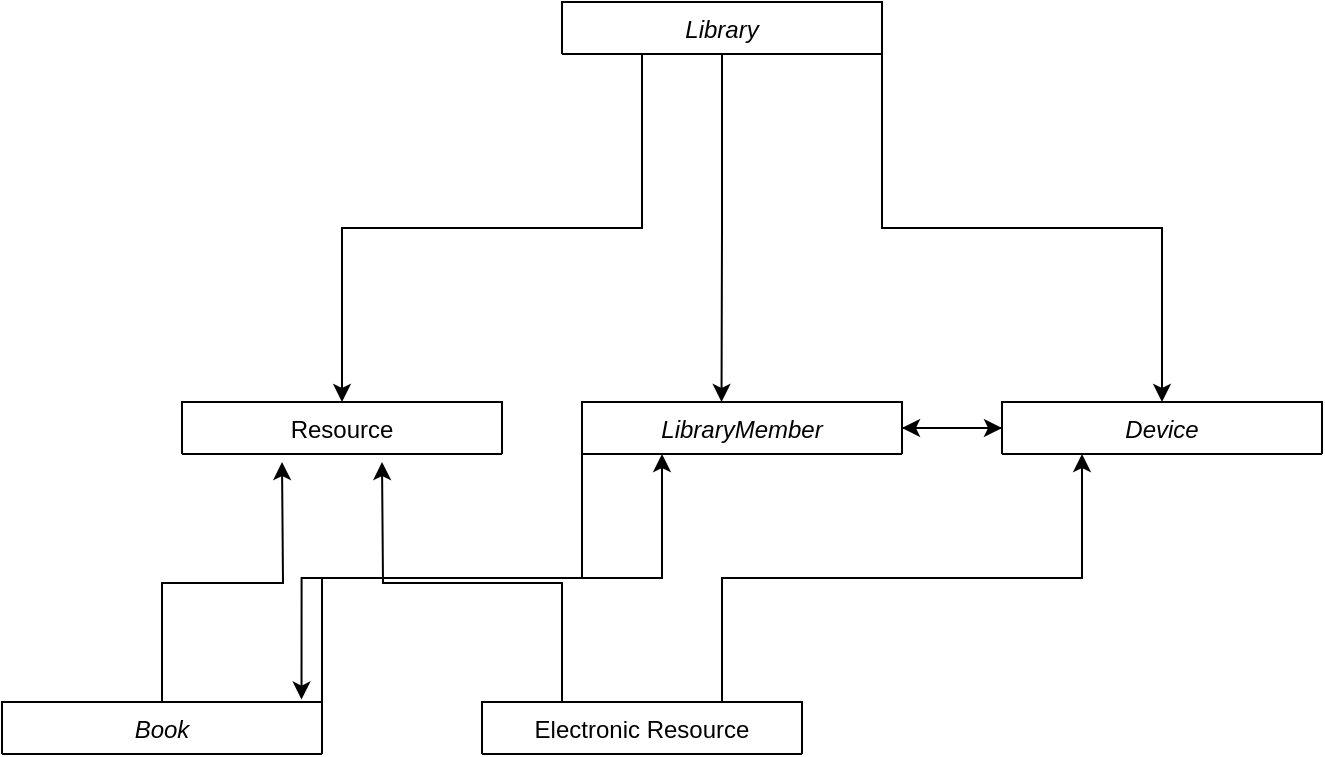 <mxfile version="13.10.8" type="device"><diagram id="C5RBs43oDa-KdzZeNtuy" name="Page-1"><mxGraphModel dx="1210" dy="647" grid="1" gridSize="10" guides="1" tooltips="1" connect="1" arrows="1" fold="1" page="1" pageScale="1" pageWidth="827" pageHeight="1169" math="0" shadow="0"><root><mxCell id="WIyWlLk6GJQsqaUBKTNV-0"/><mxCell id="WIyWlLk6GJQsqaUBKTNV-1" parent="WIyWlLk6GJQsqaUBKTNV-0"/><mxCell id="izX6MfcfIZ7GlLmY3jrv-9" style="edgeStyle=orthogonalEdgeStyle;rounded=0;orthogonalLoop=1;jettySize=auto;html=1;exitX=0.5;exitY=0;exitDx=0;exitDy=0;" edge="1" parent="WIyWlLk6GJQsqaUBKTNV-1" source="zkfFHV4jXpPFQw0GAbJ--0"><mxGeometry relative="1" as="geometry"><mxPoint x="200" y="260" as="targetPoint"/></mxGeometry></mxCell><mxCell id="izX6MfcfIZ7GlLmY3jrv-13" style="edgeStyle=orthogonalEdgeStyle;rounded=0;orthogonalLoop=1;jettySize=auto;html=1;exitX=1;exitY=0;exitDx=0;exitDy=0;entryX=0.25;entryY=1;entryDx=0;entryDy=0;" edge="1" parent="WIyWlLk6GJQsqaUBKTNV-1" source="zkfFHV4jXpPFQw0GAbJ--0" target="wI46VHs9-UAZm2k0w1MR-47"><mxGeometry relative="1" as="geometry"/></mxCell><mxCell id="zkfFHV4jXpPFQw0GAbJ--0" value="Book" style="swimlane;fontStyle=2;align=center;verticalAlign=top;childLayout=stackLayout;horizontal=1;startSize=26;horizontalStack=0;resizeParent=1;resizeLast=0;collapsible=1;marginBottom=0;rounded=0;shadow=0;strokeWidth=1;" parent="WIyWlLk6GJQsqaUBKTNV-1" vertex="1" collapsed="1"><mxGeometry x="60" y="380" width="160" height="26" as="geometry"><mxRectangle x="130" y="30" width="220" height="336" as="alternateBounds"/></mxGeometry></mxCell><mxCell id="zkfFHV4jXpPFQw0GAbJ--1" value="isbn: String [1]" style="text;align=left;verticalAlign=top;spacingLeft=4;spacingRight=4;overflow=hidden;rotatable=0;points=[[0,0.5],[1,0.5]];portConstraint=eastwest;" parent="zkfFHV4jXpPFQw0GAbJ--0" vertex="1"><mxGeometry y="26" width="160" height="26" as="geometry"/></mxCell><mxCell id="zkfFHV4jXpPFQw0GAbJ--2" value="damages: String [0..]" style="text;align=left;verticalAlign=top;spacingLeft=4;spacingRight=4;overflow=hidden;rotatable=0;points=[[0,0.5],[1,0.5]];portConstraint=eastwest;rounded=0;shadow=0;html=0;" parent="zkfFHV4jXpPFQw0GAbJ--0" vertex="1"><mxGeometry y="52" width="160" height="26" as="geometry"/></mxCell><mxCell id="zkfFHV4jXpPFQw0GAbJ--3" value="member: LibraryMember [0..1]" style="text;align=left;verticalAlign=top;spacingLeft=4;spacingRight=4;overflow=hidden;rotatable=0;points=[[0,0.5],[1,0.5]];portConstraint=eastwest;rounded=0;shadow=0;html=0;" parent="zkfFHV4jXpPFQw0GAbJ--0" vertex="1"><mxGeometry y="78" width="160" height="26" as="geometry"/></mxCell><mxCell id="zkfFHV4jXpPFQw0GAbJ--4" value="" style="line;html=1;strokeWidth=1;align=left;verticalAlign=middle;spacingTop=-1;spacingLeft=3;spacingRight=3;rotatable=0;labelPosition=right;points=[];portConstraint=eastwest;" parent="zkfFHV4jXpPFQw0GAbJ--0" vertex="1"><mxGeometry y="104" width="160" height="8" as="geometry"/></mxCell><mxCell id="zkfFHV4jXpPFQw0GAbJ--5" value="getIsbn(): String" style="text;align=left;verticalAlign=top;spacingLeft=4;spacingRight=4;overflow=hidden;rotatable=0;points=[[0,0.5],[1,0.5]];portConstraint=eastwest;" parent="zkfFHV4jXpPFQw0GAbJ--0" vertex="1"><mxGeometry y="112" width="160" height="28" as="geometry"/></mxCell><mxCell id="wI46VHs9-UAZm2k0w1MR-7" value="getDamages(): String" style="text;align=left;verticalAlign=top;spacingLeft=4;spacingRight=4;overflow=hidden;rotatable=0;points=[[0,0.5],[1,0.5]];portConstraint=eastwest;" parent="zkfFHV4jXpPFQw0GAbJ--0" vertex="1"><mxGeometry y="140" width="160" height="28" as="geometry"/></mxCell><mxCell id="wI46VHs9-UAZm2k0w1MR-8" value="getMember(): LibraryMember" style="text;align=left;verticalAlign=top;spacingLeft=4;spacingRight=4;overflow=hidden;rotatable=0;points=[[0,0.5],[1,0.5]];portConstraint=eastwest;" parent="zkfFHV4jXpPFQw0GAbJ--0" vertex="1"><mxGeometry y="168" width="160" height="28" as="geometry"/></mxCell><mxCell id="wI46VHs9-UAZm2k0w1MR-9" value="setIsbn(ISBN: String)" style="text;align=left;verticalAlign=top;spacingLeft=4;spacingRight=4;overflow=hidden;rotatable=0;points=[[0,0.5],[1,0.5]];portConstraint=eastwest;" parent="zkfFHV4jXpPFQw0GAbJ--0" vertex="1"><mxGeometry y="196" width="160" height="28" as="geometry"/></mxCell><mxCell id="wI46VHs9-UAZm2k0w1MR-10" value="setNewDamages(newDamages: String)" style="text;align=left;verticalAlign=top;spacingLeft=4;spacingRight=4;overflow=hidden;rotatable=0;points=[[0,0.5],[1,0.5]];portConstraint=eastwest;" parent="zkfFHV4jXpPFQw0GAbJ--0" vertex="1"><mxGeometry y="224" width="160" height="28" as="geometry"/></mxCell><mxCell id="wI46VHs9-UAZm2k0w1MR-11" value="setMember(_member: LibraryMember)" style="text;align=left;verticalAlign=top;spacingLeft=4;spacingRight=4;overflow=hidden;rotatable=0;points=[[0,0.5],[1,0.5]];portConstraint=eastwest;" parent="zkfFHV4jXpPFQw0GAbJ--0" vertex="1"><mxGeometry y="252" width="160" height="28" as="geometry"/></mxCell><mxCell id="wI46VHs9-UAZm2k0w1MR-12" value="checkAvailability(): boolean" style="text;align=left;verticalAlign=top;spacingLeft=4;spacingRight=4;overflow=hidden;rotatable=0;points=[[0,0.5],[1,0.5]];portConstraint=eastwest;" parent="zkfFHV4jXpPFQw0GAbJ--0" vertex="1"><mxGeometry y="280" width="160" height="28" as="geometry"/></mxCell><mxCell id="wI46VHs9-UAZm2k0w1MR-13" value="printResourceInfo(): String" style="text;align=left;verticalAlign=top;spacingLeft=4;spacingRight=4;overflow=hidden;rotatable=0;points=[[0,0.5],[1,0.5]];portConstraint=eastwest;" parent="zkfFHV4jXpPFQw0GAbJ--0" vertex="1"><mxGeometry y="308" width="160" height="28" as="geometry"/></mxCell><mxCell id="izX6MfcfIZ7GlLmY3jrv-4" style="edgeStyle=orthogonalEdgeStyle;rounded=0;orthogonalLoop=1;jettySize=auto;html=1;exitX=0.25;exitY=0;exitDx=0;exitDy=0;" edge="1" parent="WIyWlLk6GJQsqaUBKTNV-1" source="zkfFHV4jXpPFQw0GAbJ--17"><mxGeometry relative="1" as="geometry"><mxPoint x="250" y="260" as="targetPoint"/></mxGeometry></mxCell><mxCell id="izX6MfcfIZ7GlLmY3jrv-10" style="edgeStyle=orthogonalEdgeStyle;rounded=0;orthogonalLoop=1;jettySize=auto;html=1;exitX=0.75;exitY=0;exitDx=0;exitDy=0;entryX=0.25;entryY=1;entryDx=0;entryDy=0;" edge="1" parent="WIyWlLk6GJQsqaUBKTNV-1" source="zkfFHV4jXpPFQw0GAbJ--17" target="wI46VHs9-UAZm2k0w1MR-33"><mxGeometry relative="1" as="geometry"/></mxCell><mxCell id="zkfFHV4jXpPFQw0GAbJ--17" value="Electronic Resource" style="swimlane;fontStyle=0;align=center;verticalAlign=top;childLayout=stackLayout;horizontal=1;startSize=26;horizontalStack=0;resizeParent=1;resizeLast=0;collapsible=1;marginBottom=0;rounded=0;shadow=0;strokeWidth=1;" parent="WIyWlLk6GJQsqaUBKTNV-1" vertex="1" collapsed="1"><mxGeometry x="300" y="380" width="160" height="26" as="geometry"><mxRectangle x="300" y="380" width="200" height="170" as="alternateBounds"/></mxGeometry></mxCell><mxCell id="zkfFHV4jXpPFQw0GAbJ--18" value="device: ArrayList&lt;Device&gt;" style="text;align=left;verticalAlign=top;spacingLeft=4;spacingRight=4;overflow=hidden;rotatable=0;points=[[0,0.5],[1,0.5]];portConstraint=eastwest;" parent="zkfFHV4jXpPFQw0GAbJ--17" vertex="1"><mxGeometry y="26" width="160" height="26" as="geometry"/></mxCell><mxCell id="zkfFHV4jXpPFQw0GAbJ--23" value="" style="line;html=1;strokeWidth=1;align=left;verticalAlign=middle;spacingTop=-1;spacingLeft=3;spacingRight=3;rotatable=0;labelPosition=right;points=[];portConstraint=eastwest;" parent="zkfFHV4jXpPFQw0GAbJ--17" vertex="1"><mxGeometry y="52" width="160" height="8" as="geometry"/></mxCell><mxCell id="zkfFHV4jXpPFQw0GAbJ--24" value="addDevice(_device: Device)" style="text;align=left;verticalAlign=top;spacingLeft=4;spacingRight=4;overflow=hidden;rotatable=0;points=[[0,0.5],[1,0.5]];portConstraint=eastwest;" parent="zkfFHV4jXpPFQw0GAbJ--17" vertex="1"><mxGeometry y="60" width="160" height="26" as="geometry"/></mxCell><mxCell id="zkfFHV4jXpPFQw0GAbJ--25" value="removeDevice(_device: Device)" style="text;align=left;verticalAlign=top;spacingLeft=4;spacingRight=4;overflow=hidden;rotatable=0;points=[[0,0.5],[1,0.5]];portConstraint=eastwest;" parent="zkfFHV4jXpPFQw0GAbJ--17" vertex="1"><mxGeometry y="86" width="160" height="26" as="geometry"/></mxCell><mxCell id="wI46VHs9-UAZm2k0w1MR-14" value="deviceListSize(): int" style="text;align=left;verticalAlign=top;spacingLeft=4;spacingRight=4;overflow=hidden;rotatable=0;points=[[0,0.5],[1,0.5]];portConstraint=eastwest;" parent="zkfFHV4jXpPFQw0GAbJ--17" vertex="1"><mxGeometry y="112" width="160" height="26" as="geometry"/></mxCell><mxCell id="wI46VHs9-UAZm2k0w1MR-15" value="printResourceInfo(): String" style="text;align=left;verticalAlign=top;spacingLeft=4;spacingRight=4;overflow=hidden;rotatable=0;points=[[0,0.5],[1,0.5]];portConstraint=eastwest;" parent="zkfFHV4jXpPFQw0GAbJ--17" vertex="1"><mxGeometry y="138" width="160" height="26" as="geometry"/></mxCell><mxCell id="izX6MfcfIZ7GlLmY3jrv-12" style="edgeStyle=orthogonalEdgeStyle;rounded=0;orthogonalLoop=1;jettySize=auto;html=1;entryX=1;entryY=0.5;entryDx=0;entryDy=0;" edge="1" parent="WIyWlLk6GJQsqaUBKTNV-1" source="wI46VHs9-UAZm2k0w1MR-33" target="wI46VHs9-UAZm2k0w1MR-47"><mxGeometry relative="1" as="geometry"/></mxCell><mxCell id="wI46VHs9-UAZm2k0w1MR-33" value="Device" style="swimlane;fontStyle=2;align=center;verticalAlign=top;childLayout=stackLayout;horizontal=1;startSize=26;horizontalStack=0;resizeParent=1;resizeLast=0;collapsible=1;marginBottom=0;rounded=0;shadow=0;strokeWidth=1;" parent="WIyWlLk6GJQsqaUBKTNV-1" vertex="1" collapsed="1"><mxGeometry x="560" y="230" width="160" height="26" as="geometry"><mxRectangle x="390" y="230" width="220" height="362" as="alternateBounds"/></mxGeometry></mxCell><mxCell id="wI46VHs9-UAZm2k0w1MR-34" value="location: String [1]" style="text;align=left;verticalAlign=top;spacingLeft=4;spacingRight=4;overflow=hidden;rotatable=0;points=[[0,0.5],[1,0.5]];portConstraint=eastwest;" parent="wI46VHs9-UAZm2k0w1MR-33" vertex="1"><mxGeometry y="26" width="160" height="26" as="geometry"/></mxCell><mxCell id="wI46VHs9-UAZm2k0w1MR-35" value="deviceType: String [1]" style="text;align=left;verticalAlign=top;spacingLeft=4;spacingRight=4;overflow=hidden;rotatable=0;points=[[0,0.5],[1,0.5]];portConstraint=eastwest;rounded=0;shadow=0;html=0;" parent="wI46VHs9-UAZm2k0w1MR-33" vertex="1"><mxGeometry y="52" width="160" height="26" as="geometry"/></mxCell><mxCell id="wI46VHs9-UAZm2k0w1MR-46" value="availability: boolean = true" style="text;align=left;verticalAlign=top;spacingLeft=4;spacingRight=4;overflow=hidden;rotatable=0;points=[[0,0.5],[1,0.5]];portConstraint=eastwest;rounded=0;shadow=0;html=0;" parent="wI46VHs9-UAZm2k0w1MR-33" vertex="1"><mxGeometry y="78" width="160" height="26" as="geometry"/></mxCell><mxCell id="wI46VHs9-UAZm2k0w1MR-36" value="member: LibraryMember [0..1]" style="text;align=left;verticalAlign=top;spacingLeft=4;spacingRight=4;overflow=hidden;rotatable=0;points=[[0,0.5],[1,0.5]];portConstraint=eastwest;rounded=0;shadow=0;html=0;" parent="wI46VHs9-UAZm2k0w1MR-33" vertex="1"><mxGeometry y="104" width="160" height="26" as="geometry"/></mxCell><mxCell id="wI46VHs9-UAZm2k0w1MR-37" value="" style="line;html=1;strokeWidth=1;align=left;verticalAlign=middle;spacingTop=-1;spacingLeft=3;spacingRight=3;rotatable=0;labelPosition=right;points=[];portConstraint=eastwest;" parent="wI46VHs9-UAZm2k0w1MR-33" vertex="1"><mxGeometry y="130" width="160" height="8" as="geometry"/></mxCell><mxCell id="wI46VHs9-UAZm2k0w1MR-38" value="getlocation(): String" style="text;align=left;verticalAlign=top;spacingLeft=4;spacingRight=4;overflow=hidden;rotatable=0;points=[[0,0.5],[1,0.5]];portConstraint=eastwest;" parent="wI46VHs9-UAZm2k0w1MR-33" vertex="1"><mxGeometry y="138" width="160" height="28" as="geometry"/></mxCell><mxCell id="wI46VHs9-UAZm2k0w1MR-39" value="getDeviceType(): String" style="text;align=left;verticalAlign=top;spacingLeft=4;spacingRight=4;overflow=hidden;rotatable=0;points=[[0,0.5],[1,0.5]];portConstraint=eastwest;" parent="wI46VHs9-UAZm2k0w1MR-33" vertex="1"><mxGeometry y="166" width="160" height="28" as="geometry"/></mxCell><mxCell id="wI46VHs9-UAZm2k0w1MR-41" value="checkavailability(): boolean" style="text;align=left;verticalAlign=top;spacingLeft=4;spacingRight=4;overflow=hidden;rotatable=0;points=[[0,0.5],[1,0.5]];portConstraint=eastwest;" parent="wI46VHs9-UAZm2k0w1MR-33" vertex="1"><mxGeometry y="194" width="160" height="28" as="geometry"/></mxCell><mxCell id="wI46VHs9-UAZm2k0w1MR-40" value="getMember(): LibraryMember" style="text;align=left;verticalAlign=top;spacingLeft=4;spacingRight=4;overflow=hidden;rotatable=0;points=[[0,0.5],[1,0.5]];portConstraint=eastwest;" parent="wI46VHs9-UAZm2k0w1MR-33" vertex="1"><mxGeometry y="222" width="160" height="28" as="geometry"/></mxCell><mxCell id="wI46VHs9-UAZm2k0w1MR-42" value="setLocation(location: String)" style="text;align=left;verticalAlign=top;spacingLeft=4;spacingRight=4;overflow=hidden;rotatable=0;points=[[0,0.5],[1,0.5]];portConstraint=eastwest;" parent="wI46VHs9-UAZm2k0w1MR-33" vertex="1"><mxGeometry y="250" width="160" height="28" as="geometry"/></mxCell><mxCell id="wI46VHs9-UAZm2k0w1MR-44" value="setDeviceType(deviceType: String)" style="text;align=left;verticalAlign=top;spacingLeft=4;spacingRight=4;overflow=hidden;rotatable=0;points=[[0,0.5],[1,0.5]];portConstraint=eastwest;" parent="wI46VHs9-UAZm2k0w1MR-33" vertex="1"><mxGeometry y="278" width="160" height="28" as="geometry"/></mxCell><mxCell id="wI46VHs9-UAZm2k0w1MR-43" value="setMember(_member: LibraryMember)" style="text;align=left;verticalAlign=top;spacingLeft=4;spacingRight=4;overflow=hidden;rotatable=0;points=[[0,0.5],[1,0.5]];portConstraint=eastwest;" parent="wI46VHs9-UAZm2k0w1MR-33" vertex="1"><mxGeometry y="306" width="160" height="28" as="geometry"/></mxCell><mxCell id="wI46VHs9-UAZm2k0w1MR-45" value="printDeviceInfo(): String" style="text;align=left;verticalAlign=top;spacingLeft=4;spacingRight=4;overflow=hidden;rotatable=0;points=[[0,0.5],[1,0.5]];portConstraint=eastwest;" parent="wI46VHs9-UAZm2k0w1MR-33" vertex="1"><mxGeometry y="334" width="160" height="28" as="geometry"/></mxCell><mxCell id="izX6MfcfIZ7GlLmY3jrv-11" style="edgeStyle=orthogonalEdgeStyle;rounded=0;orthogonalLoop=1;jettySize=auto;html=1;exitX=1;exitY=0.5;exitDx=0;exitDy=0;entryX=0;entryY=0.5;entryDx=0;entryDy=0;" edge="1" parent="WIyWlLk6GJQsqaUBKTNV-1" source="wI46VHs9-UAZm2k0w1MR-47" target="wI46VHs9-UAZm2k0w1MR-33"><mxGeometry relative="1" as="geometry"/></mxCell><mxCell id="izX6MfcfIZ7GlLmY3jrv-14" style="edgeStyle=orthogonalEdgeStyle;rounded=0;orthogonalLoop=1;jettySize=auto;html=1;exitX=0;exitY=1;exitDx=0;exitDy=0;entryX=0.936;entryY=-0.048;entryDx=0;entryDy=0;entryPerimeter=0;" edge="1" parent="WIyWlLk6GJQsqaUBKTNV-1" source="wI46VHs9-UAZm2k0w1MR-47" target="zkfFHV4jXpPFQw0GAbJ--0"><mxGeometry relative="1" as="geometry"/></mxCell><mxCell id="wI46VHs9-UAZm2k0w1MR-47" value="LibraryMember" style="swimlane;fontStyle=2;align=center;verticalAlign=top;childLayout=stackLayout;horizontal=1;startSize=26;horizontalStack=0;resizeParent=1;resizeLast=0;collapsible=1;marginBottom=0;rounded=0;shadow=0;strokeWidth=1;" parent="WIyWlLk6GJQsqaUBKTNV-1" vertex="1" collapsed="1"><mxGeometry x="350" y="230" width="160" height="26" as="geometry"><mxRectangle x="90" y="490" width="220" height="446" as="alternateBounds"/></mxGeometry></mxCell><mxCell id="wI46VHs9-UAZm2k0w1MR-48" value="name: String [1]" style="text;align=left;verticalAlign=top;spacingLeft=4;spacingRight=4;overflow=hidden;rotatable=0;points=[[0,0.5],[1,0.5]];portConstraint=eastwest;" parent="wI46VHs9-UAZm2k0w1MR-47" vertex="1"><mxGeometry y="26" width="160" height="26" as="geometry"/></mxCell><mxCell id="wI46VHs9-UAZm2k0w1MR-49" value="id: String [1]" style="text;align=left;verticalAlign=top;spacingLeft=4;spacingRight=4;overflow=hidden;rotatable=0;points=[[0,0.5],[1,0.5]];portConstraint=eastwest;rounded=0;shadow=0;html=0;" parent="wI46VHs9-UAZm2k0w1MR-47" vertex="1"><mxGeometry y="52" width="160" height="26" as="geometry"/></mxCell><mxCell id="wI46VHs9-UAZm2k0w1MR-50" value="borrowed: ArrayList&lt;Book&gt;" style="text;align=left;verticalAlign=top;spacingLeft=4;spacingRight=4;overflow=hidden;rotatable=0;points=[[0,0.5],[1,0.5]];portConstraint=eastwest;rounded=0;shadow=0;html=0;" parent="wI46VHs9-UAZm2k0w1MR-47" vertex="1"><mxGeometry y="78" width="160" height="26" as="geometry"/></mxCell><mxCell id="wI46VHs9-UAZm2k0w1MR-51" value="messages: String [0..]" style="text;align=left;verticalAlign=top;spacingLeft=4;spacingRight=4;overflow=hidden;rotatable=0;points=[[0,0.5],[1,0.5]];portConstraint=eastwest;rounded=0;shadow=0;html=0;" parent="wI46VHs9-UAZm2k0w1MR-47" vertex="1"><mxGeometry y="104" width="160" height="26" as="geometry"/></mxCell><mxCell id="wI46VHs9-UAZm2k0w1MR-52" value="" style="line;html=1;strokeWidth=1;align=left;verticalAlign=middle;spacingTop=-1;spacingLeft=3;spacingRight=3;rotatable=0;labelPosition=right;points=[];portConstraint=eastwest;" parent="wI46VHs9-UAZm2k0w1MR-47" vertex="1"><mxGeometry y="130" width="160" height="8" as="geometry"/></mxCell><mxCell id="wI46VHs9-UAZm2k0w1MR-53" value="getName(): String" style="text;align=left;verticalAlign=top;spacingLeft=4;spacingRight=4;overflow=hidden;rotatable=0;points=[[0,0.5],[1,0.5]];portConstraint=eastwest;" parent="wI46VHs9-UAZm2k0w1MR-47" vertex="1"><mxGeometry y="138" width="160" height="28" as="geometry"/></mxCell><mxCell id="wI46VHs9-UAZm2k0w1MR-54" value="getId(): String" style="text;align=left;verticalAlign=top;spacingLeft=4;spacingRight=4;overflow=hidden;rotatable=0;points=[[0,0.5],[1,0.5]];portConstraint=eastwest;" parent="wI46VHs9-UAZm2k0w1MR-47" vertex="1"><mxGeometry y="166" width="160" height="28" as="geometry"/></mxCell><mxCell id="wI46VHs9-UAZm2k0w1MR-55" value="getMessages(): String" style="text;align=left;verticalAlign=top;spacingLeft=4;spacingRight=4;overflow=hidden;rotatable=0;points=[[0,0.5],[1,0.5]];portConstraint=eastwest;" parent="wI46VHs9-UAZm2k0w1MR-47" vertex="1"><mxGeometry y="194" width="160" height="28" as="geometry"/></mxCell><mxCell id="wI46VHs9-UAZm2k0w1MR-56" value="setName(updatedName: String)" style="text;align=left;verticalAlign=top;spacingLeft=4;spacingRight=4;overflow=hidden;rotatable=0;points=[[0,0.5],[1,0.5]];portConstraint=eastwest;" parent="wI46VHs9-UAZm2k0w1MR-47" vertex="1"><mxGeometry y="222" width="160" height="28" as="geometry"/></mxCell><mxCell id="wI46VHs9-UAZm2k0w1MR-57" value="setId(Id: String)" style="text;align=left;verticalAlign=top;spacingLeft=4;spacingRight=4;overflow=hidden;rotatable=0;points=[[0,0.5],[1,0.5]];portConstraint=eastwest;" parent="wI46VHs9-UAZm2k0w1MR-47" vertex="1"><mxGeometry y="250" width="160" height="28" as="geometry"/></mxCell><mxCell id="wI46VHs9-UAZm2k0w1MR-58" value="printMemberDetails(): String" style="text;align=left;verticalAlign=top;spacingLeft=4;spacingRight=4;overflow=hidden;rotatable=0;points=[[0,0.5],[1,0.5]];portConstraint=eastwest;" parent="wI46VHs9-UAZm2k0w1MR-47" vertex="1"><mxGeometry y="278" width="160" height="28" as="geometry"/></mxCell><mxCell id="wI46VHs9-UAZm2k0w1MR-59" value="sendMessage(newMessage: String)" style="text;align=left;verticalAlign=top;spacingLeft=4;spacingRight=4;overflow=hidden;rotatable=0;points=[[0,0.5],[1,0.5]];portConstraint=eastwest;" parent="wI46VHs9-UAZm2k0w1MR-47" vertex="1"><mxGeometry y="306" width="160" height="28" as="geometry"/></mxCell><mxCell id="wI46VHs9-UAZm2k0w1MR-60" value="borrowBook(_book: Book)" style="text;align=left;verticalAlign=top;spacingLeft=4;spacingRight=4;overflow=hidden;rotatable=0;points=[[0,0.5],[1,0.5]];portConstraint=eastwest;" parent="wI46VHs9-UAZm2k0w1MR-47" vertex="1"><mxGeometry y="334" width="160" height="28" as="geometry"/></mxCell><mxCell id="wI46VHs9-UAZm2k0w1MR-61" value="returnBook(_book: Book)" style="text;align=left;verticalAlign=top;spacingLeft=4;spacingRight=4;overflow=hidden;rotatable=0;points=[[0,0.5],[1,0.5]];portConstraint=eastwest;" parent="wI46VHs9-UAZm2k0w1MR-47" vertex="1"><mxGeometry y="362" width="160" height="28" as="geometry"/></mxCell><mxCell id="wI46VHs9-UAZm2k0w1MR-62" value="printBookDetails(): String" style="text;align=left;verticalAlign=top;spacingLeft=4;spacingRight=4;overflow=hidden;rotatable=0;points=[[0,0.5],[1,0.5]];portConstraint=eastwest;" parent="wI46VHs9-UAZm2k0w1MR-47" vertex="1"><mxGeometry y="390" width="160" height="28" as="geometry"/></mxCell><mxCell id="wI46VHs9-UAZm2k0w1MR-63" value="noOfBooksBorrowed(): int" style="text;align=left;verticalAlign=top;spacingLeft=4;spacingRight=4;overflow=hidden;rotatable=0;points=[[0,0.5],[1,0.5]];portConstraint=eastwest;" parent="wI46VHs9-UAZm2k0w1MR-47" vertex="1"><mxGeometry y="418" width="160" height="28" as="geometry"/></mxCell><mxCell id="izX6MfcfIZ7GlLmY3jrv-0" style="edgeStyle=orthogonalEdgeStyle;rounded=0;orthogonalLoop=1;jettySize=auto;html=1;exitX=0.25;exitY=1;exitDx=0;exitDy=0;" edge="1" parent="WIyWlLk6GJQsqaUBKTNV-1" source="wI46VHs9-UAZm2k0w1MR-64" target="wI46VHs9-UAZm2k0w1MR-95"><mxGeometry relative="1" as="geometry"/></mxCell><mxCell id="izX6MfcfIZ7GlLmY3jrv-1" style="edgeStyle=orthogonalEdgeStyle;rounded=0;orthogonalLoop=1;jettySize=auto;html=1;exitX=0.5;exitY=1;exitDx=0;exitDy=0;entryX=0.436;entryY=0;entryDx=0;entryDy=0;entryPerimeter=0;" edge="1" parent="WIyWlLk6GJQsqaUBKTNV-1" source="wI46VHs9-UAZm2k0w1MR-64" target="wI46VHs9-UAZm2k0w1MR-47"><mxGeometry relative="1" as="geometry"/></mxCell><mxCell id="izX6MfcfIZ7GlLmY3jrv-2" style="edgeStyle=orthogonalEdgeStyle;rounded=0;orthogonalLoop=1;jettySize=auto;html=1;exitX=1;exitY=1;exitDx=0;exitDy=0;entryX=0.5;entryY=0;entryDx=0;entryDy=0;" edge="1" parent="WIyWlLk6GJQsqaUBKTNV-1" source="wI46VHs9-UAZm2k0w1MR-64" target="wI46VHs9-UAZm2k0w1MR-33"><mxGeometry relative="1" as="geometry"/></mxCell><mxCell id="wI46VHs9-UAZm2k0w1MR-64" value="Library" style="swimlane;fontStyle=2;align=center;verticalAlign=top;childLayout=stackLayout;horizontal=1;startSize=26;horizontalStack=0;resizeParent=1;resizeLast=0;collapsible=1;marginBottom=0;rounded=0;shadow=0;strokeWidth=1;" parent="WIyWlLk6GJQsqaUBKTNV-1" vertex="1" collapsed="1"><mxGeometry x="340" y="30" width="160" height="26" as="geometry"><mxRectangle x="210" y="180" width="550" height="812" as="alternateBounds"/></mxGeometry></mxCell><mxCell id="wI46VHs9-UAZm2k0w1MR-65" value="catalogue: ArrayList&lt;Resource&gt;" style="text;align=left;verticalAlign=top;spacingLeft=4;spacingRight=4;overflow=hidden;rotatable=0;points=[[0,0.5],[1,0.5]];portConstraint=eastwest;" parent="wI46VHs9-UAZm2k0w1MR-64" vertex="1"><mxGeometry y="26" width="160" height="26" as="geometry"/></mxCell><mxCell id="wI46VHs9-UAZm2k0w1MR-66" value="libraryDevice: ArrayList&lt;Device&gt;" style="text;align=left;verticalAlign=top;spacingLeft=4;spacingRight=4;overflow=hidden;rotatable=0;points=[[0,0.5],[1,0.5]];portConstraint=eastwest;rounded=0;shadow=0;html=0;" parent="wI46VHs9-UAZm2k0w1MR-64" vertex="1"><mxGeometry y="52" width="160" height="26" as="geometry"/></mxCell><mxCell id="wI46VHs9-UAZm2k0w1MR-67" value="membersList: ArrayList&lt;LibraryMember&gt;" style="text;align=left;verticalAlign=top;spacingLeft=4;spacingRight=4;overflow=hidden;rotatable=0;points=[[0,0.5],[1,0.5]];portConstraint=eastwest;rounded=0;shadow=0;html=0;" parent="wI46VHs9-UAZm2k0w1MR-64" vertex="1"><mxGeometry y="78" width="160" height="26" as="geometry"/></mxCell><mxCell id="wI46VHs9-UAZm2k0w1MR-69" value="" style="line;html=1;strokeWidth=1;align=left;verticalAlign=middle;spacingTop=-1;spacingLeft=3;spacingRight=3;rotatable=0;labelPosition=right;points=[];portConstraint=eastwest;" parent="wI46VHs9-UAZm2k0w1MR-64" vertex="1"><mxGeometry y="104" width="160" height="8" as="geometry"/></mxCell><mxCell id="wI46VHs9-UAZm2k0w1MR-70" value="addResource(resource: Resource)" style="text;align=left;verticalAlign=top;spacingLeft=4;spacingRight=4;overflow=hidden;rotatable=0;points=[[0,0.5],[1,0.5]];portConstraint=eastwest;" parent="wI46VHs9-UAZm2k0w1MR-64" vertex="1"><mxGeometry y="112" width="160" height="28" as="geometry"/></mxCell><mxCell id="wI46VHs9-UAZm2k0w1MR-71" value="checkCatalogue(resource: Resource): boolean" style="text;align=left;verticalAlign=top;spacingLeft=4;spacingRight=4;overflow=hidden;rotatable=0;points=[[0,0.5],[1,0.5]];portConstraint=eastwest;" parent="wI46VHs9-UAZm2k0w1MR-64" vertex="1"><mxGeometry y="140" width="160" height="28" as="geometry"/></mxCell><mxCell id="wI46VHs9-UAZm2k0w1MR-72" value="searchByResource(resource: Resource): Resource" style="text;align=left;verticalAlign=top;spacingLeft=4;spacingRight=4;overflow=hidden;rotatable=0;points=[[0,0.5],[1,0.5]];portConstraint=eastwest;" parent="wI46VHs9-UAZm2k0w1MR-64" vertex="1"><mxGeometry y="168" width="160" height="28" as="geometry"/></mxCell><mxCell id="wI46VHs9-UAZm2k0w1MR-73" value="searchByIsbn(Isbn: String): int" style="text;align=left;verticalAlign=top;spacingLeft=4;spacingRight=4;overflow=hidden;rotatable=0;points=[[0,0.5],[1,0.5]];portConstraint=eastwest;" parent="wI46VHs9-UAZm2k0w1MR-64" vertex="1"><mxGeometry y="196" width="160" height="28" as="geometry"/></mxCell><mxCell id="wI46VHs9-UAZm2k0w1MR-74" value="searchByAuthor(author: String): int" style="text;align=left;verticalAlign=top;spacingLeft=4;spacingRight=4;overflow=hidden;rotatable=0;points=[[0,0.5],[1,0.5]];portConstraint=eastwest;" parent="wI46VHs9-UAZm2k0w1MR-64" vertex="1"><mxGeometry y="224" width="160" height="28" as="geometry"/></mxCell><mxCell id="wI46VHs9-UAZm2k0w1MR-75" value="editTitle(resource: Resource title: String)" style="text;align=left;verticalAlign=top;spacingLeft=4;spacingRight=4;overflow=hidden;rotatable=0;points=[[0,0.5],[1,0.5]];portConstraint=eastwest;" parent="wI46VHs9-UAZm2k0w1MR-64" vertex="1"><mxGeometry y="252" width="160" height="28" as="geometry"/></mxCell><mxCell id="wI46VHs9-UAZm2k0w1MR-76" value="availableBooks(): int" style="text;align=left;verticalAlign=top;spacingLeft=4;spacingRight=4;overflow=hidden;rotatable=0;points=[[0,0.5],[1,0.5]];portConstraint=eastwest;" parent="wI46VHs9-UAZm2k0w1MR-64" vertex="1"><mxGeometry y="280" width="160" height="28" as="geometry"/></mxCell><mxCell id="wI46VHs9-UAZm2k0w1MR-77" value="printBookDetails(): String" style="text;align=left;verticalAlign=top;spacingLeft=4;spacingRight=4;overflow=hidden;rotatable=0;points=[[0,0.5],[1,0.5]];portConstraint=eastwest;" parent="wI46VHs9-UAZm2k0w1MR-64" vertex="1"><mxGeometry y="308" width="160" height="28" as="geometry"/></mxCell><mxCell id="wI46VHs9-UAZm2k0w1MR-78" value="printElectronicResourceDetails(): String" style="text;align=left;verticalAlign=top;spacingLeft=4;spacingRight=4;overflow=hidden;rotatable=0;points=[[0,0.5],[1,0.5]];portConstraint=eastwest;" parent="wI46VHs9-UAZm2k0w1MR-64" vertex="1"><mxGeometry y="336" width="160" height="28" as="geometry"/></mxCell><mxCell id="wI46VHs9-UAZm2k0w1MR-79" value="removeResource(index: int)" style="text;align=left;verticalAlign=top;spacingLeft=4;spacingRight=4;overflow=hidden;rotatable=0;points=[[0,0.5],[1,0.5]];portConstraint=eastwest;" parent="wI46VHs9-UAZm2k0w1MR-64" vertex="1"><mxGeometry y="364" width="160" height="28" as="geometry"/></mxCell><mxCell id="wI46VHs9-UAZm2k0w1MR-80" value="removeResource(resource: Resource)" style="text;align=left;verticalAlign=top;spacingLeft=4;spacingRight=4;overflow=hidden;rotatable=0;points=[[0,0.5],[1,0.5]];portConstraint=eastwest;" parent="wI46VHs9-UAZm2k0w1MR-64" vertex="1"><mxGeometry y="392" width="160" height="28" as="geometry"/></mxCell><mxCell id="wI46VHs9-UAZm2k0w1MR-81" value="noOfResources(): int" style="text;align=left;verticalAlign=top;spacingLeft=4;spacingRight=4;overflow=hidden;rotatable=0;points=[[0,0.5],[1,0.5]];portConstraint=eastwest;" parent="wI46VHs9-UAZm2k0w1MR-64" vertex="1"><mxGeometry y="420" width="160" height="28" as="geometry"/></mxCell><mxCell id="wI46VHs9-UAZm2k0w1MR-82" value="addNewMember(member: LibraryMember)" style="text;align=left;verticalAlign=top;spacingLeft=4;spacingRight=4;overflow=hidden;rotatable=0;points=[[0,0.5],[1,0.5]];portConstraint=eastwest;" parent="wI46VHs9-UAZm2k0w1MR-64" vertex="1"><mxGeometry y="448" width="160" height="28" as="geometry"/></mxCell><mxCell id="wI46VHs9-UAZm2k0w1MR-83" value="borrowBook(book: Book, member: LibraryMember)" style="text;align=left;verticalAlign=top;spacingLeft=4;spacingRight=4;overflow=hidden;rotatable=0;points=[[0,0.5],[1,0.5]];portConstraint=eastwest;" parent="wI46VHs9-UAZm2k0w1MR-64" vertex="1"><mxGeometry y="476" width="160" height="28" as="geometry"/></mxCell><mxCell id="wI46VHs9-UAZm2k0w1MR-84" value="returnBook(book: Book, member: LibraryMember, newdamage: boolean, additionalDamage: String)" style="text;align=left;verticalAlign=top;spacingLeft=4;spacingRight=4;overflow=hidden;rotatable=0;points=[[0,0.5],[1,0.5]];portConstraint=eastwest;" parent="wI46VHs9-UAZm2k0w1MR-64" vertex="1"><mxGeometry y="504" width="160" height="28" as="geometry"/></mxCell><mxCell id="wI46VHs9-UAZm2k0w1MR-85" value="sendNewMessage(newMessage: String)" style="text;align=left;verticalAlign=top;spacingLeft=4;spacingRight=4;overflow=hidden;rotatable=0;points=[[0,0.5],[1,0.5]];portConstraint=eastwest;" parent="wI46VHs9-UAZm2k0w1MR-64" vertex="1"><mxGeometry y="532" width="160" height="28" as="geometry"/></mxCell><mxCell id="wI46VHs9-UAZm2k0w1MR-86" value="removeMember(member LibrarayMember)" style="text;align=left;verticalAlign=top;spacingLeft=4;spacingRight=4;overflow=hidden;rotatable=0;points=[[0,0.5],[1,0.5]];portConstraint=eastwest;" parent="wI46VHs9-UAZm2k0w1MR-64" vertex="1"><mxGeometry y="560" width="160" height="28" as="geometry"/></mxCell><mxCell id="wI46VHs9-UAZm2k0w1MR-87" value="noOfMembers(): int" style="text;align=left;verticalAlign=top;spacingLeft=4;spacingRight=4;overflow=hidden;rotatable=0;points=[[0,0.5],[1,0.5]];portConstraint=eastwest;" parent="wI46VHs9-UAZm2k0w1MR-64" vertex="1"><mxGeometry y="588" width="160" height="28" as="geometry"/></mxCell><mxCell id="wI46VHs9-UAZm2k0w1MR-88" value="addDevice(device: Device)" style="text;align=left;verticalAlign=top;spacingLeft=4;spacingRight=4;overflow=hidden;rotatable=0;points=[[0,0.5],[1,0.5]];portConstraint=eastwest;" parent="wI46VHs9-UAZm2k0w1MR-64" vertex="1"><mxGeometry y="616" width="160" height="28" as="geometry"/></mxCell><mxCell id="wI46VHs9-UAZm2k0w1MR-89" value="logOnToDevice(device: Device, member: LibraryMember)" style="text;align=left;verticalAlign=top;spacingLeft=4;spacingRight=4;overflow=hidden;rotatable=0;points=[[0,0.5],[1,0.5]];portConstraint=eastwest;" parent="wI46VHs9-UAZm2k0w1MR-64" vertex="1"><mxGeometry y="644" width="160" height="28" as="geometry"/></mxCell><mxCell id="wI46VHs9-UAZm2k0w1MR-90" value="logOffDevice(device: Device)" style="text;align=left;verticalAlign=top;spacingLeft=4;spacingRight=4;overflow=hidden;rotatable=0;points=[[0,0.5],[1,0.5]];portConstraint=eastwest;" parent="wI46VHs9-UAZm2k0w1MR-64" vertex="1"><mxGeometry y="672" width="160" height="28" as="geometry"/></mxCell><mxCell id="wI46VHs9-UAZm2k0w1MR-91" value="availableDevices(): int" style="text;align=left;verticalAlign=top;spacingLeft=4;spacingRight=4;overflow=hidden;rotatable=0;points=[[0,0.5],[1,0.5]];portConstraint=eastwest;" parent="wI46VHs9-UAZm2k0w1MR-64" vertex="1"><mxGeometry y="700" width="160" height="28" as="geometry"/></mxCell><mxCell id="wI46VHs9-UAZm2k0w1MR-92" value="removeDevice(device: Device)" style="text;align=left;verticalAlign=top;spacingLeft=4;spacingRight=4;overflow=hidden;rotatable=0;points=[[0,0.5],[1,0.5]];portConstraint=eastwest;" parent="wI46VHs9-UAZm2k0w1MR-64" vertex="1"><mxGeometry y="728" width="160" height="28" as="geometry"/></mxCell><mxCell id="wI46VHs9-UAZm2k0w1MR-93" value="noOfDevices(): int" style="text;align=left;verticalAlign=top;spacingLeft=4;spacingRight=4;overflow=hidden;rotatable=0;points=[[0,0.5],[1,0.5]];portConstraint=eastwest;" parent="wI46VHs9-UAZm2k0w1MR-64" vertex="1"><mxGeometry y="756" width="160" height="28" as="geometry"/></mxCell><mxCell id="wI46VHs9-UAZm2k0w1MR-94" value="printAllLibraryDetails(): String" style="text;align=left;verticalAlign=top;spacingLeft=4;spacingRight=4;overflow=hidden;rotatable=0;points=[[0,0.5],[1,0.5]];portConstraint=eastwest;" parent="wI46VHs9-UAZm2k0w1MR-64" vertex="1"><mxGeometry y="784" width="160" height="28" as="geometry"/></mxCell><mxCell id="wI46VHs9-UAZm2k0w1MR-95" value="Resource" style="swimlane;fontStyle=0;align=center;verticalAlign=top;childLayout=stackLayout;horizontal=1;startSize=26;horizontalStack=0;resizeParent=1;resizeLast=0;collapsible=1;marginBottom=0;rounded=0;shadow=0;strokeWidth=1;" parent="WIyWlLk6GJQsqaUBKTNV-1" vertex="1" collapsed="1"><mxGeometry x="150" y="230" width="160" height="26" as="geometry"><mxRectangle x="540" y="130" width="200" height="216" as="alternateBounds"/></mxGeometry></mxCell><mxCell id="wI46VHs9-UAZm2k0w1MR-96" value="author: String [1]" style="text;align=left;verticalAlign=top;spacingLeft=4;spacingRight=4;overflow=hidden;rotatable=0;points=[[0,0.5],[1,0.5]];portConstraint=eastwest;" parent="wI46VHs9-UAZm2k0w1MR-95" vertex="1"><mxGeometry y="26" width="160" height="26" as="geometry"/></mxCell><mxCell id="wI46VHs9-UAZm2k0w1MR-102" value="title: String [1]" style="text;align=left;verticalAlign=top;spacingLeft=4;spacingRight=4;overflow=hidden;rotatable=0;points=[[0,0.5],[1,0.5]];portConstraint=eastwest;" parent="wI46VHs9-UAZm2k0w1MR-95" vertex="1"><mxGeometry y="52" width="160" height="26" as="geometry"/></mxCell><mxCell id="wI46VHs9-UAZm2k0w1MR-97" value="" style="line;html=1;strokeWidth=1;align=left;verticalAlign=middle;spacingTop=-1;spacingLeft=3;spacingRight=3;rotatable=0;labelPosition=right;points=[];portConstraint=eastwest;" parent="wI46VHs9-UAZm2k0w1MR-95" vertex="1"><mxGeometry y="78" width="160" height="8" as="geometry"/></mxCell><mxCell id="wI46VHs9-UAZm2k0w1MR-98" value="getAuthor(): String" style="text;align=left;verticalAlign=top;spacingLeft=4;spacingRight=4;overflow=hidden;rotatable=0;points=[[0,0.5],[1,0.5]];portConstraint=eastwest;" parent="wI46VHs9-UAZm2k0w1MR-95" vertex="1"><mxGeometry y="86" width="160" height="26" as="geometry"/></mxCell><mxCell id="wI46VHs9-UAZm2k0w1MR-99" value="getTitle(): String" style="text;align=left;verticalAlign=top;spacingLeft=4;spacingRight=4;overflow=hidden;rotatable=0;points=[[0,0.5],[1,0.5]];portConstraint=eastwest;" parent="wI46VHs9-UAZm2k0w1MR-95" vertex="1"><mxGeometry y="112" width="160" height="26" as="geometry"/></mxCell><mxCell id="wI46VHs9-UAZm2k0w1MR-100" value="setAuthor(Author: String)" style="text;align=left;verticalAlign=top;spacingLeft=4;spacingRight=4;overflow=hidden;rotatable=0;points=[[0,0.5],[1,0.5]];portConstraint=eastwest;" parent="wI46VHs9-UAZm2k0w1MR-95" vertex="1"><mxGeometry y="138" width="160" height="26" as="geometry"/></mxCell><mxCell id="wI46VHs9-UAZm2k0w1MR-101" value="setTitle(Title: String)" style="text;align=left;verticalAlign=top;spacingLeft=4;spacingRight=4;overflow=hidden;rotatable=0;points=[[0,0.5],[1,0.5]];portConstraint=eastwest;" parent="wI46VHs9-UAZm2k0w1MR-95" vertex="1"><mxGeometry y="164" width="160" height="26" as="geometry"/></mxCell><mxCell id="wI46VHs9-UAZm2k0w1MR-103" value="printResourceInfo(): String" style="text;align=left;verticalAlign=top;spacingLeft=4;spacingRight=4;overflow=hidden;rotatable=0;points=[[0,0.5],[1,0.5]];portConstraint=eastwest;" parent="wI46VHs9-UAZm2k0w1MR-95" vertex="1"><mxGeometry y="190" width="160" height="26" as="geometry"/></mxCell></root></mxGraphModel></diagram></mxfile>